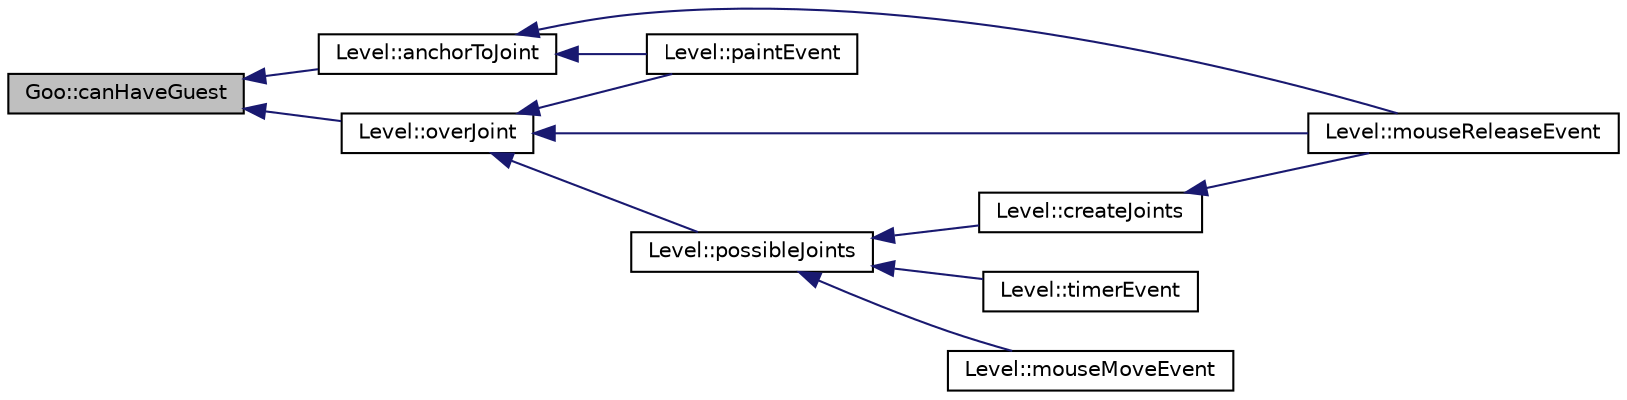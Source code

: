 digraph G
{
  edge [fontname="Helvetica",fontsize="10",labelfontname="Helvetica",labelfontsize="10"];
  node [fontname="Helvetica",fontsize="10",shape=record];
  rankdir="LR";
  Node1 [label="Goo::canHaveGuest",height=0.2,width=0.4,color="black", fillcolor="grey75", style="filled" fontcolor="black"];
  Node1 -> Node2 [dir="back",color="midnightblue",fontsize="10",style="solid",fontname="Helvetica"];
  Node2 [label="Level::anchorToJoint",height=0.2,width=0.4,color="black", fillcolor="white", style="filled",URL="$classLevel.html#a20f76bdfac82b0edaf51a4a5b8c57131"];
  Node2 -> Node3 [dir="back",color="midnightblue",fontsize="10",style="solid",fontname="Helvetica"];
  Node3 [label="Level::paintEvent",height=0.2,width=0.4,color="black", fillcolor="white", style="filled",URL="$classLevel.html#a20324b2e333c1fe625d150ae530843e3"];
  Node2 -> Node4 [dir="back",color="midnightblue",fontsize="10",style="solid",fontname="Helvetica"];
  Node4 [label="Level::mouseReleaseEvent",height=0.2,width=0.4,color="black", fillcolor="white", style="filled",URL="$classLevel.html#a77722ba24f938b7a0707f755e635a8f6"];
  Node1 -> Node5 [dir="back",color="midnightblue",fontsize="10",style="solid",fontname="Helvetica"];
  Node5 [label="Level::overJoint",height=0.2,width=0.4,color="black", fillcolor="white", style="filled",URL="$classLevel.html#a4b6b70d2128a700906103c5b5c415f9e"];
  Node5 -> Node6 [dir="back",color="midnightblue",fontsize="10",style="solid",fontname="Helvetica"];
  Node6 [label="Level::possibleJoints",height=0.2,width=0.4,color="black", fillcolor="white", style="filled",URL="$classLevel.html#a621fa42856df90cfe131ccfa5cf283a3"];
  Node6 -> Node7 [dir="back",color="midnightblue",fontsize="10",style="solid",fontname="Helvetica"];
  Node7 [label="Level::createJoints",height=0.2,width=0.4,color="black", fillcolor="white", style="filled",URL="$classLevel.html#a753ed1a47f268859a713123dc640839c"];
  Node7 -> Node4 [dir="back",color="midnightblue",fontsize="10",style="solid",fontname="Helvetica"];
  Node6 -> Node8 [dir="back",color="midnightblue",fontsize="10",style="solid",fontname="Helvetica"];
  Node8 [label="Level::timerEvent",height=0.2,width=0.4,color="black", fillcolor="white", style="filled",URL="$classLevel.html#a47263f00b559de3fce0164f9efac0f6b"];
  Node6 -> Node9 [dir="back",color="midnightblue",fontsize="10",style="solid",fontname="Helvetica"];
  Node9 [label="Level::mouseMoveEvent",height=0.2,width=0.4,color="black", fillcolor="white", style="filled",URL="$classLevel.html#a7221d73229e77fcddcfe04205f00daac"];
  Node5 -> Node3 [dir="back",color="midnightblue",fontsize="10",style="solid",fontname="Helvetica"];
  Node5 -> Node4 [dir="back",color="midnightblue",fontsize="10",style="solid",fontname="Helvetica"];
}
